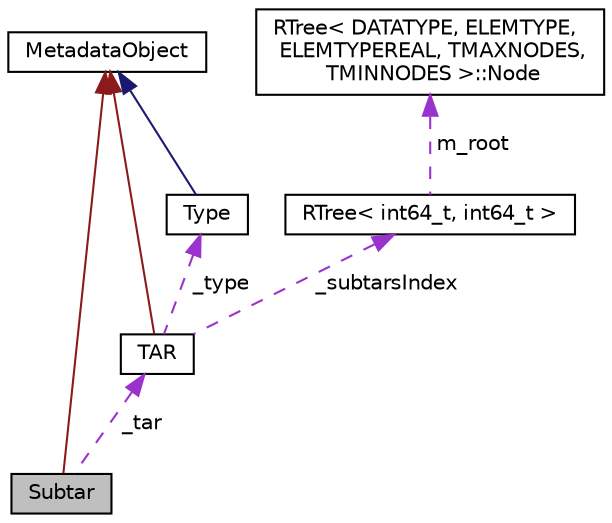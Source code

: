 digraph "Subtar"
{
  edge [fontname="Helvetica",fontsize="10",labelfontname="Helvetica",labelfontsize="10"];
  node [fontname="Helvetica",fontsize="10",shape=record];
  Node2 [label="Subtar",height=0.2,width=0.4,color="black", fillcolor="grey75", style="filled", fontcolor="black"];
  Node3 -> Node2 [dir="back",color="firebrick4",fontsize="10",style="solid",fontname="Helvetica"];
  Node3 [label="MetadataObject",height=0.2,width=0.4,color="black", fillcolor="white", style="filled",URL="$classMetadataObject.html"];
  Node4 -> Node2 [dir="back",color="darkorchid3",fontsize="10",style="dashed",label=" _tar" ,fontname="Helvetica"];
  Node4 [label="TAR",height=0.2,width=0.4,color="black", fillcolor="white", style="filled",URL="$classTAR.html"];
  Node3 -> Node4 [dir="back",color="firebrick4",fontsize="10",style="solid",fontname="Helvetica"];
  Node5 -> Node4 [dir="back",color="darkorchid3",fontsize="10",style="dashed",label=" _subtarsIndex" ,fontname="Helvetica"];
  Node5 [label="RTree\< int64_t, int64_t \>",height=0.2,width=0.4,color="black", fillcolor="white", style="filled",URL="$classRTree.html"];
  Node6 -> Node5 [dir="back",color="darkorchid3",fontsize="10",style="dashed",label=" m_root" ,fontname="Helvetica"];
  Node6 [label="RTree\< DATATYPE, ELEMTYPE,\l ELEMTYPEREAL, TMAXNODES,\l TMINNODES \>::Node",height=0.2,width=0.4,color="black", fillcolor="white", style="filled",URL="$structRTree_1_1Node.html",tooltip="Node for each branch level. "];
  Node7 -> Node4 [dir="back",color="darkorchid3",fontsize="10",style="dashed",label=" _type" ,fontname="Helvetica"];
  Node7 [label="Type",height=0.2,width=0.4,color="black", fillcolor="white", style="filled",URL="$structType.html"];
  Node3 -> Node7 [dir="back",color="midnightblue",fontsize="10",style="solid",fontname="Helvetica"];
}
